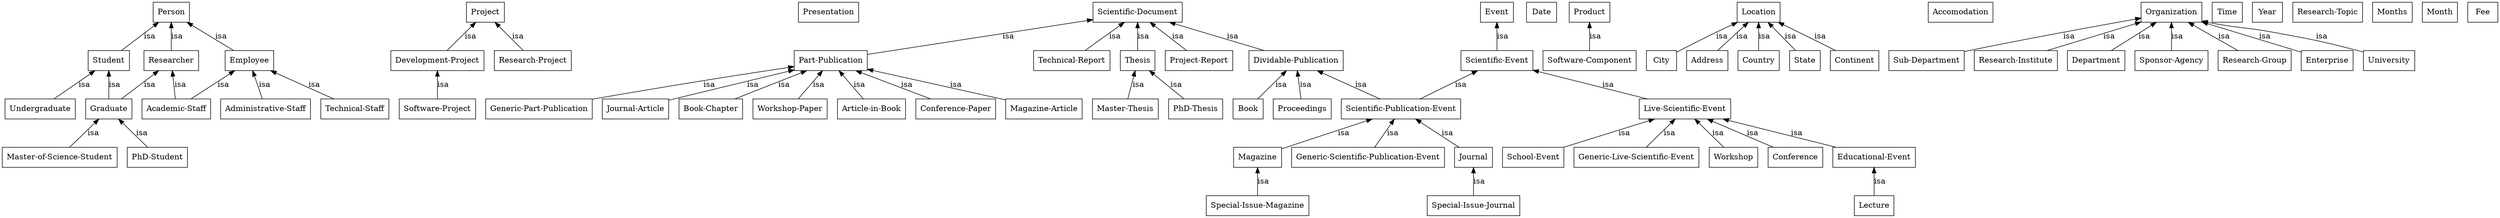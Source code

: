 digraph Science {
	node [	label = "\N" ];
	graph [bb= "0,0,3711,404"];
	"Master-of-Science-Student" [label="Master-of-Science-Student", shape=box, color="0.0,0.0,0.0", fontcolor="0.0,0.0,0.0", pos="82,114", width="2.28", height="0.50"];
	Graduate [label=Graduate, shape=box, color="0.0,0.0,0.0", fontcolor="0.0,0.0,0.0", pos="154,202", width="0.89", height="0.50"];
	"Development-Project" [label="Development-Project", shape=box, color="0.0,0.0,0.0", fontcolor="0.0,0.0,0.0", pos="644,290", width="1.86", height="0.50"];
	Project [label=Project, shape=box, color="0.0,0.0,0.0", fontcolor="0.0,0.0,0.0", pos="714,378", width="0.75", height="0.50"];
	Presentation [label=Presentation, shape=box, color="0.0,0.0,0.0", fontcolor="0.0,0.0,0.0", pos="1195,378", width="1.14", height="0.50"];
	Workshop [label=Workshop, shape=box, color="0.0,0.0,0.0", fontcolor="0.0,0.0,0.0", pos="2581,114", width="1.00", height="0.50"];
	"Live-Scientific-Event" [label="Live-Scientific-Event", shape=box, color="0.0,0.0,0.0", fontcolor="0.0,0.0,0.0", pos="2508,202", width="1.86", height="0.50"];
	Date [label=Date, shape=box, color="0.0,0.0,0.0", fontcolor="0.0,0.0,0.0", pos="2231,378", width="0.75", height="0.50"];
	"Technical-Staff" [label="Technical-Staff", shape=box, color="0.0,0.0,0.0", fontcolor="0.0,0.0,0.0", pos="522,202", width="1.39", height="0.50"];
	Employee [label=Employee, shape=box, color="0.0,0.0,0.0", fontcolor="0.0,0.0,0.0", pos="351,290", width="0.97", height="0.50"];
	Product [label=Product, shape=box, color="0.0,0.0,0.0", fontcolor="0.0,0.0,0.0", pos="2305,378", width="0.81", height="0.50"];
	Location [label=Location, shape=box, color="0.0,0.0,0.0", fontcolor="0.0,0.0,0.0", pos="2570,378", width="0.89", height="0.50"];
	"Research-Project" [label="Research-Project", shape=box, color="0.0,0.0,0.0", fontcolor="0.0,0.0,0.0", pos="783,290", width="1.50", height="0.50"];
	Proceedings [label=Proceedings, shape=box, color="0.0,0.0,0.0", fontcolor="0.0,0.0,0.0", pos="1945,202", width="1.14", height="0.50"];
	"Dividable-Publication" [label="Dividable-Publication", shape=box, color="0.0,0.0,0.0", fontcolor="0.0,0.0,0.0", pos="1933,290", width="1.92", height="0.50"];
	Accomodation [label=Accomodation, shape=box, color="0.0,0.0,0.0", fontcolor="0.0,0.0,0.0", pos="2873,378", width="1.33", height="0.50"];
	"Sub-Department" [label="Sub-Department", shape=box, color="0.0,0.0,0.0", fontcolor="0.0,0.0,0.0", pos="2829,290", width="1.47", height="0.50"];
	Organization [label=Organization, shape=box, color="0.0,0.0,0.0", fontcolor="0.0,0.0,0.0", pos="3186,378", width="1.19", height="0.50"];
	City [label=City, shape=box, color="0.0,0.0,0.0", fontcolor="0.0,0.0,0.0", pos="2417,290", width="0.75", height="0.50"];
	Time [label=Time, shape=box, color="0.0,0.0,0.0", fontcolor="0.0,0.0,0.0", pos="3274,378", width="0.75", height="0.50"];
	"Generic-Scientific-Publication-Event" [label="Generic-Scientific-Publication-Event", shape=box, color="0.0,0.0,0.0", fontcolor="0.0,0.0,0.0", pos="2034,114", width="3.08", height="0.50"];
	"Scientific-Publication-Event" [label="Scientific-Publication-Event", shape=box, color="0.0,0.0,0.0", fontcolor="0.0,0.0,0.0", pos="2090,202", width="2.39", height="0.50"];
	"Academic-Staff" [label="Academic-Staff", shape=box, color="0.0,0.0,0.0", fontcolor="0.0,0.0,0.0", pos="255,202", width="1.42", height="0.50"];
	Researcher [label=Researcher, shape=box, color="0.0,0.0,0.0", fontcolor="0.0,0.0,0.0", pos="239,290", width="1.06", height="0.50"];
	"Software-Project" [label="Software-Project", shape=box, color="0.0,0.0,0.0", fontcolor="0.0,0.0,0.0", pos="644,202", width="1.50", height="0.50"];
	"Workshop-Paper" [label="Workshop-Paper", shape=box, color="0.0,0.0,0.0", fontcolor="0.0,0.0,0.0", pos="1168,202", width="1.50", height="0.50"];
	"Part-Publication" [label="Part-Publication", shape=box, color="0.0,0.0,0.0", fontcolor="0.0,0.0,0.0", pos="1229,290", width="1.44", height="0.50"];
	"Special-Issue-Journal" [label="Special-Issue-Journal", shape=box, color="0.0,0.0,0.0", fontcolor="0.0,0.0,0.0", pos="2190,26", width="1.86", height="0.50"];
	Journal [label=Journal, shape=box, color="0.0,0.0,0.0", fontcolor="0.0,0.0,0.0", pos="2190,114", width="0.75", height="0.50"];
	"Scientific-Event" [label="Scientific-Event", shape=box, color="0.0,0.0,0.0", fontcolor="0.0,0.0,0.0", pos="2159,290", width="1.44", height="0.50"];
	"Article-in-Book" [label="Article-in-Book", shape=box, color="0.0,0.0,0.0", fontcolor="0.0,0.0,0.0", pos="1291,202", width="1.42", height="0.50"];
	"Software-Component" [label="Software-Component", shape=box, color="0.0,0.0,0.0", fontcolor="0.0,0.0,0.0", pos="2305,290", width="1.86", height="0.50"];
	Address [label=Address, shape=box, color="0.0,0.0,0.0", fontcolor="0.0,0.0,0.0", pos="2492,290", width="0.83", height="0.50"];
	Magazine [label=Magazine, shape=box, color="0.0,0.0,0.0", fontcolor="0.0,0.0,0.0", pos="1871,114", width="0.94", height="0.50"];
	Student [label=Student, shape=box, color="0.0,0.0,0.0", fontcolor="0.0,0.0,0.0", pos="123,290", width="0.78", height="0.50"];
	"Conference-Paper" [label="Conference-Paper", shape=box, color="0.0,0.0,0.0", fontcolor="0.0,0.0,0.0", pos="1417,202", width="1.58", height="0.50"];
	Country [label=Country, shape=box, color="0.0,0.0,0.0", fontcolor="0.0,0.0,0.0", pos="2570,290", width="0.83", height="0.50"];
	Conference [label=Conference, shape=box, color="0.0,0.0,0.0", fontcolor="0.0,0.0,0.0", pos="2674,114", width="1.08", height="0.50"];
	Event [label=Event, shape=box, color="0.0,0.0,0.0", fontcolor="0.0,0.0,0.0", pos="2159,378", width="0.75", height="0.50"];
	"Technical-Report" [label="Technical-Report", shape=box, color="0.0,0.0,0.0", fontcolor="0.0,0.0,0.0", pos="1580,290", width="1.56", height="0.50"];
	"Scientific-Document" [label="Scientific-Document", shape=box, color="0.0,0.0,0.0", fontcolor="0.0,0.0,0.0", pos="1681,378", width="1.81", height="0.50"];
	Person [label=Person, shape=box, color="0.0,0.0,0.0", fontcolor="0.0,0.0,0.0", pos="239,378", width="0.75", height="0.50"];
	Lecture [label=Lecture, shape=box, color="0.0,0.0,0.0", fontcolor="0.0,0.0,0.0", pos="2790,26", width="0.78", height="0.50"];
	"Educational-Event" [label="Educational-Event", shape=box, color="0.0,0.0,0.0", fontcolor="0.0,0.0,0.0", pos="2790,114", width="1.64", height="0.50"];
	"PhD-Thesis" [label="PhD-Thesis", shape=box, color="0.0,0.0,0.0", fontcolor="0.0,0.0,0.0", pos="1774,202", width="1.11", height="0.50"];
	Thesis [label=Thesis, shape=box, color="0.0,0.0,0.0", fontcolor="0.0,0.0,0.0", pos="1681,290", width="0.75", height="0.50"];
	"Magazine-Article" [label="Magazine-Article", shape=box, color="0.0,0.0,0.0", fontcolor="0.0,0.0,0.0", pos="1548,202", width="1.56", height="0.50"];
	Book [label=Book, shape=box, color="0.0,0.0,0.0", fontcolor="0.0,0.0,0.0", pos="1859,202", width="0.75", height="0.50"];
	"Project-Report" [label="Project-Report", shape=box, color="0.0,0.0,0.0", fontcolor="0.0,0.0,0.0", pos="1774,290", width="1.33", height="0.50"];
	"Master-Thesis" [label="Master-Thesis", shape=box, color="0.0,0.0,0.0", fontcolor="0.0,0.0,0.0", pos="1669,202", width="1.31", height="0.50"];
	State [label=State, shape=box, color="0.0,0.0,0.0", fontcolor="0.0,0.0,0.0", pos="2645,290", width="0.75", height="0.50"];
	"Generic-Part-Publication" [label="Generic-Part-Publication", shape=box, color="0.0,0.0,0.0", fontcolor="0.0,0.0,0.0", pos="793,202", width="2.14", height="0.50"];
	"Special-Issue-Magazine" [label="Special-Issue-Magazine", shape=box, color="0.0,0.0,0.0", fontcolor="0.0,0.0,0.0", pos="1871,26", width="2.06", height="0.50"];
	"Research-Institute" [label="Research-Institute", shape=box, color="0.0,0.0,0.0", fontcolor="0.0,0.0,0.0", pos="2958,290", width="1.61", height="0.50"];
	Continent [label=Continent, shape=box, color="0.0,0.0,0.0", fontcolor="0.0,0.0,0.0", pos="2724,290", width="0.94", height="0.50"];
	Year [label=Year, shape=box, color="0.0,0.0,0.0", fontcolor="0.0,0.0,0.0", pos="3346,378", width="0.75", height="0.50"];
	"Journal-Article" [label="Journal-Article", shape=box, color="0.0,0.0,0.0", fontcolor="0.0,0.0,0.0", pos="937,202", width="1.36", height="0.50"];
	"PhD-Student" [label="PhD-Student", shape=box, color="0.0,0.0,0.0", fontcolor="0.0,0.0,0.0", pos="225,114", width="1.19", height="0.50"];
	"School-Event" [label="School-Event", shape=box, color="0.0,0.0,0.0", fontcolor="0.0,0.0,0.0", pos="2280,114", width="1.25", height="0.50"];
	"Administrative-Staff" [label="Administrative-Staff", shape=box, color="0.0,0.0,0.0", fontcolor="0.0,0.0,0.0", pos="389,202", width="1.81", height="0.50"];
	Department [label=Department, shape=box, color="0.0,0.0,0.0", fontcolor="0.0,0.0,0.0", pos="3074,290", width="1.11", height="0.50"];
	Undergraduate [label=Undergraduate, shape=box, color="0.0,0.0,0.0", fontcolor="0.0,0.0,0.0", pos="56,202", width="1.33", height="0.50"];
	"Sponsor-Agency" [label="Sponsor-Agency", shape=box, color="0.0,0.0,0.0", fontcolor="0.0,0.0,0.0", pos="3186,290", width="1.50", height="0.50"];
	"Research-Topic" [label="Research-Topic", shape=box, color="0.0,0.0,0.0", fontcolor="0.0,0.0,0.0", pos="3442,378", width="1.42", height="0.50"];
	"Research-Group" [label="Research-Group", shape=box, color="0.0,0.0,0.0", fontcolor="0.0,0.0,0.0", pos="3310,290", width="1.44", height="0.50"];
	"Book-Chapter" [label="Book-Chapter", shape=box, color="0.0,0.0,0.0", fontcolor="0.0,0.0,0.0", pos="1050,202", width="1.28", height="0.50"];
	Enterprise [label=Enterprise, shape=box, color="0.0,0.0,0.0", fontcolor="0.0,0.0,0.0", pos="3415,290", width="0.97", height="0.50"];
	Months [label=Months, shape=box, color="0.0,0.0,0.0", fontcolor="0.0,0.0,0.0", pos="3539,378", width="0.78", height="0.50"];
	Month [label=Month, shape=box, color="0.0,0.0,0.0", fontcolor="0.0,0.0,0.0", pos="3612,378", width="0.75", height="0.50"];
	Fee [label=Fee, shape=box, color="0.0,0.0,0.0", fontcolor="0.0,0.0,0.0", pos="3684,378", width="0.75", height="0.50"];
	University [label=University, shape=box, color="0.0,0.0,0.0", fontcolor="0.0,0.0,0.0", pos="3504,290", width="1.00", height="0.50"];
	"Generic-Live-Scientific-Event" [label="Generic-Live-Scientific-Event", shape=box, color="0.0,0.0,0.0", fontcolor="0.0,0.0,0.0", pos="2435,114", width="2.56", height="0.50"];
	Graduate -> "Master-of-Science-Student" [dir=back, label=isa, color="0.0,0.0,0.0", fontcolor="0.0,0.0,0.0", pos="s,139,184 133,177 122,163 107,145 97,132", lp="140,158"];
	Project -> "Development-Project" [dir=back, label=isa, color="0.0,0.0,0.0", fontcolor="0.0,0.0,0.0", pos="s,699,360 693,353 682,339 668,321 658,308", lp="701,334"];
	"Live-Scientific-Event" -> Workshop [dir=back, label=isa, color="0.0,0.0,0.0", fontcolor="0.0,0.0,0.0", pos="s,2523,184 2529,177 2541,163 2556,145 2566,132", lp="2566,158"];
	Employee -> "Technical-Staff" [dir=back, label=isa, color="0.0,0.0,0.0", fontcolor="0.0,0.0,0.0", pos="s,386,272 392,269 421,254 459,234 487,220", lp="468,246"];
	Project -> "Research-Project" [dir=back, label=isa, color="0.0,0.0,0.0", fontcolor="0.0,0.0,0.0", pos="s,728,360 734,353 745,339 759,321 769,308", lp="770,334"];
	"Dividable-Publication" -> Proceedings [dir=back, label=isa, color="0.0,0.0,0.0", fontcolor="0.0,0.0,0.0", pos="s,1935,272 1936,266 1938,252 1940,233 1942,220", lp="1956,246"];
	Organization -> "Sub-Department" [dir=back, label=isa, color="0.0,0.0,0.0", fontcolor="0.0,0.0,0.0", pos="s,3143,370 3135,368 3094,360 3040,349 3006,342 2966,332 2927,319 2888,308 2886,307 2884,307 2882,306", lp="3021,334"];
	Location -> City [dir=back, label=isa, color="0.0,0.0,0.0", fontcolor="0.0,0.0,0.0", pos="s,2538,366 2532,364 2514,357 2495,349 2483,342 2470,334 2451,320 2438,308", lp="2498,334"];
	"Scientific-Publication-Event" -> "Generic-Scientific-Publication-Event" [dir=back, label=isa, color="0.0,0.0,0.0", fontcolor="0.0,0.0,0.0", pos="s,2078,184 2073,176 2065,162 2054,145 2046,132", lp="2083,158"];
	Researcher -> "Academic-Staff" [dir=back, label=isa, color="0.0,0.0,0.0", fontcolor="0.0,0.0,0.0", pos="s,242,272 243,266 246,252 249,233 252,220", lp="264,246"];
	Employee -> "Academic-Staff" [dir=back, label=isa, color="0.0,0.0,0.0", fontcolor="0.0,0.0,0.0", pos="s,331,272 324,266 309,251 289,233 275,220", lp="327,246"];
	"Development-Project" -> "Software-Project" [dir=back, label=isa, color="0.0,0.0,0.0", fontcolor="0.0,0.0,0.0", pos="s,644,272 644,263 644,249 644,232 644,220", lp="659,246"];
	"Part-Publication" -> "Workshop-Paper" [dir=back, label=isa, color="0.0,0.0,0.0", fontcolor="0.0,0.0,0.0", pos="s,1216,272 1211,264 1201,250 1189,233 1180,220", lp="1220,246"];
	Journal -> "Special-Issue-Journal" [dir=back, label=isa, color="0.0,0.0,0.0", fontcolor="0.0,0.0,0.0", pos="s,2190,96 2190,87 2190,73 2190,56 2190,44", lp="2205,70"];
	"Scientific-Event" -> "Live-Scientific-Event" [dir=back, label=isa, color="0.0,0.0,0.0", fontcolor="0.0,0.0,0.0", pos="s,2211,276 2218,274 2221,273 2224,273 2226,272 2283,257 2377,234 2441,218", lp="2377,246"];
	"Part-Publication" -> "Article-in-Book" [dir=back, label=isa, color="0.0,0.0,0.0", fontcolor="0.0,0.0,0.0", pos="s,1242,272 1247,264 1258,250 1270,233 1278,220", lp="1281,246"];
	Product -> "Software-Component" [dir=back, label=isa, color="0.0,0.0,0.0", fontcolor="0.0,0.0,0.0", pos="s,2305,360 2305,351 2305,337 2305,320 2305,308", lp="2320,334"];
	Location -> Address [dir=back, label=isa, color="0.0,0.0,0.0", fontcolor="0.0,0.0,0.0", pos="s,2551,360 2546,355 2541,350 2536,346 2533,342 2525,333 2514,319 2506,308", lp="2548,334"];
	"Scientific-Publication-Event" -> Magazine [dir=back, label=isa, color="0.0,0.0,0.0", fontcolor="0.0,0.0,0.0", pos="s,2044,184 2036,181 1996,165 1945,145 1911,132 1909,131 1907,130 1905,129", lp="2013,158"];
	Student -> Graduate [dir=back, label=isa, color="0.0,0.0,0.0", fontcolor="0.0,0.0,0.0", pos="s,126,272 127,265 129,255 132,244 134,238 136,233 139,226 143,220", lp="149,246"];
	Researcher -> Graduate [dir=back, label=isa, color="0.0,0.0,0.0", fontcolor="0.0,0.0,0.0", pos="s,221,272 215,265 201,251 184,233 171,220", lp="220,246"];
	"Part-Publication" -> "Conference-Paper" [dir=back, label=isa, color="0.0,0.0,0.0", fontcolor="0.0,0.0,0.0", pos="s,1267,272 1274,269 1306,254 1348,234 1378,220", lp="1356,246"];
	Location -> Country [dir=back, label=isa, color="0.0,0.0,0.0", fontcolor="0.0,0.0,0.0", pos="s,2570,360 2570,351 2570,337 2570,320 2570,308", lp="2585,334"];
	"Scientific-Event" -> "Scientific-Publication-Event" [dir=back, label=isa, color="0.0,0.0,0.0", fontcolor="0.0,0.0,0.0", pos="s,2145,272 2139,265 2128,251 2114,233 2104,220", lp="2146,246"];
	"Dividable-Publication" -> "Scientific-Publication-Event" [dir=back, label=isa, color="0.0,0.0,0.0", fontcolor="0.0,0.0,0.0", pos="s,1965,272 1971,269 1997,254 2032,234 2058,220", lp="2041,246"];
	"Live-Scientific-Event" -> Conference [dir=back, label=isa, color="0.0,0.0,0.0", fontcolor="0.0,0.0,0.0", pos="s,2550,184 2556,181 2568,176 2580,170 2588,166 2603,158 2626,144 2645,132", lp="2630,158"];
	Event -> "Scientific-Event" [dir=back, label=isa, color="0.0,0.0,0.0", fontcolor="0.0,0.0,0.0", pos="s,2159,360 2159,351 2159,337 2159,320 2159,308", lp="2174,334"];
	"Scientific-Document" -> "Technical-Report" [dir=back, label=isa, color="0.0,0.0,0.0", fontcolor="0.0,0.0,0.0", pos="s,1660,360 1653,354 1636,340 1616,321 1601,308", lp="1655,334"];
	Person -> Employee [dir=back, label=isa, color="0.0,0.0,0.0", fontcolor="0.0,0.0,0.0", pos="s,262,360 269,354 288,340 311,321 328,308", lp="321,334"];
	"Educational-Event" -> Lecture [dir=back, label=isa, color="0.0,0.0,0.0", fontcolor="0.0,0.0,0.0", pos="s,2790,96 2790,87 2790,73 2790,56 2790,44", lp="2805,70"];
	"Scientific-Document" -> "Part-Publication" [dir=back, label=isa, color="0.0,0.0,0.0", fontcolor="0.0,0.0,0.0", pos="s,1616,365 1608,363 1516,346 1362,316 1281,300", lp="1512,334"];
	Thesis -> "PhD-Thesis" [dir=back, label=isa, color="0.0,0.0,0.0", fontcolor="0.0,0.0,0.0", pos="s,1700,272 1707,266 1722,251 1741,233 1755,220", lp="1751,246"];
	Person -> Researcher [dir=back, label=isa, color="0.0,0.0,0.0", fontcolor="0.0,0.0,0.0", pos="s,239,360 239,351 239,337 239,320 239,308", lp="254,334"];
	"Part-Publication" -> "Magazine-Article" [dir=back, label=isa, color="0.0,0.0,0.0", fontcolor="0.0,0.0,0.0", pos="s,1281,278 1287,276 1318,269 1354,261 1378,254 1409,245 1455,231 1492,220", lp="1447,246"];
	"Dividable-Publication" -> Book [dir=back, label=isa, color="0.0,0.0,0.0", fontcolor="0.0,0.0,0.0", pos="s,1918,272 1912,265 1900,251 1885,233 1874,220", lp="1918,246"];
	"Scientific-Document" -> "Project-Report" [dir=back, label=isa, color="0.0,0.0,0.0", fontcolor="0.0,0.0,0.0", pos="s,1700,360 1707,354 1722,339 1741,321 1755,308", lp="1751,334"];
	Thesis -> "Master-Thesis" [dir=back, label=isa, color="0.0,0.0,0.0", fontcolor="0.0,0.0,0.0", pos="s,1679,272 1678,266 1676,252 1674,233 1672,220", lp="1692,246"];
	"Live-Scientific-Event" -> "Educational-Event" [dir=back, label=isa, color="0.0,0.0,0.0", fontcolor="0.0,0.0,0.0", pos="s,2575,186 2583,184 2613,177 2642,169 2652,166 2677,158 2714,144 2744,132", lp="2710,158"];
	Location -> State [dir=back, label=isa, color="0.0,0.0,0.0", fontcolor="0.0,0.0,0.0", pos="s,2588,360 2595,353 2601,347 2607,342 2607,342 2614,333 2624,319 2632,308", lp="2634,334"];
	"Part-Publication" -> "Generic-Part-Publication" [dir=back, label=isa, color="0.0,0.0,0.0", fontcolor="0.0,0.0,0.0", pos="s,1177,282 1170,281 1119,274 1048,263 1003,254 966,246 908,232 863,220", lp="1018,246"];
	Magazine -> "Special-Issue-Magazine" [dir=back, label=isa, color="0.0,0.0,0.0", fontcolor="0.0,0.0,0.0", pos="s,1871,96 1871,87 1871,73 1871,56 1871,44", lp="1886,70"];
	"Scientific-Publication-Event" -> Journal [dir=back, label=isa, color="0.0,0.0,0.0", fontcolor="0.0,0.0,0.0", pos="s,2111,184 2118,178 2134,163 2154,145 2169,132", lp="2165,158"];
	Organization -> "Research-Institute" [dir=back, label=isa, color="0.0,0.0,0.0", fontcolor="0.0,0.0,0.0", pos="s,3143,364 3136,362 3117,354 3096,347 3082,342 3060,333 3027,319 3001,308", lp="3097,334"];
	Location -> Continent [dir=back, label=isa, color="0.0,0.0,0.0", fontcolor="0.0,0.0,0.0", pos="s,2602,365 2609,362 2628,354 2649,346 2656,342 2669,334 2687,320 2702,308", lp="2693,334"];
	"Part-Publication" -> "Journal-Article" [dir=back, label=isa, color="0.0,0.0,0.0", fontcolor="0.0,0.0,0.0", pos="s,1177,277 1169,275 1136,267 1099,258 1087,254 1060,245 1019,231 986,219", lp="1102,246"];
	Graduate -> "PhD-Student" [dir=back, label=isa, color="0.0,0.0,0.0", fontcolor="0.0,0.0,0.0", pos="s,169,184 175,177 186,163 200,145 210,132", lp="211,158"];
	"Live-Scientific-Event" -> "School-Event" [dir=back, label=isa, color="0.0,0.0,0.0", fontcolor="0.0,0.0,0.0", pos="s,2461,184 2453,181 2414,165 2362,145 2325,131", lp="2429,158"];
	Employee -> "Administrative-Staff" [dir=back, label=isa, color="0.0,0.0,0.0", fontcolor="0.0,0.0,0.0", pos="s,359,272 363,263 368,249 376,232 381,220", lp="389,246"];
	Organization -> Department [dir=back, label=isa, color="0.0,0.0,0.0", fontcolor="0.0,0.0,0.0", pos="s,3163,360 3156,354 3137,340 3114,321 3097,308", lp="3155,334"];
	Student -> Undergraduate [dir=back, label=isa, color="0.0,0.0,0.0", fontcolor="0.0,0.0,0.0", pos="s,109,272 103,265 92,250 79,233 70,220", lp="111,246"];
	Organization -> "Sponsor-Agency" [dir=back, label=isa, color="0.0,0.0,0.0", fontcolor="0.0,0.0,0.0", pos="s,3186,360 3186,351 3186,337 3186,320 3186,308", lp="3201,334"];
	Organization -> "Research-Group" [dir=back, label=isa, color="0.0,0.0,0.0", fontcolor="0.0,0.0,0.0", pos="s,3211,360 3219,355 3240,340 3265,321 3284,308", lp="3274,334"];
	Person -> Student [dir=back, label=isa, color="0.0,0.0,0.0", fontcolor="0.0,0.0,0.0", pos="s,215,360 208,354 189,340 165,321 147,308", lp="207,334"];
	"Part-Publication" -> "Book-Chapter" [dir=back, label=isa, color="0.0,0.0,0.0", fontcolor="0.0,0.0,0.0", pos="s,1192,272 1186,269 1155,254 1116,234 1087,220", lp="1171,246"];
	Organization -> Enterprise [dir=back, label=isa, color="0.0,0.0,0.0", fontcolor="0.0,0.0,0.0", pos="s,3229,362 3238,359 3257,353 3277,349 3296,342 3322,332 3348,319 3374,308 3376,307 3378,306 3380,305", lp="3349,334"];
	"Scientific-Document" -> Thesis [dir=back, label=isa, color="0.0,0.0,0.0", fontcolor="0.0,0.0,0.0", pos="s,1681,360 1681,351 1681,337 1681,320 1681,308", lp="1696,334"];
	Organization -> University [dir=back, label=isa, color="0.0,0.0,0.0", fontcolor="0.0,0.0,0.0", pos="s,3229,361 3239,359 3282,351 3327,352 3371,342 3402,334 3431,319 3462,308 3464,307 3466,306 3468,306", lp="3433,334"];
	"Scientific-Document" -> "Dividable-Publication" [dir=back, label=isa, color="0.0,0.0,0.0", fontcolor="0.0,0.0,0.0", pos="s,1733,360 1742,357 1784,342 1840,322 1881,308", lp="1845,334"];
	"Live-Scientific-Event" -> "Generic-Live-Scientific-Event" [dir=back, label=isa, color="0.0,0.0,0.0", fontcolor="0.0,0.0,0.0", pos="s,2493,184 2489,179 2477,165 2461,146 2450,132", lp="2493,158"];
}
